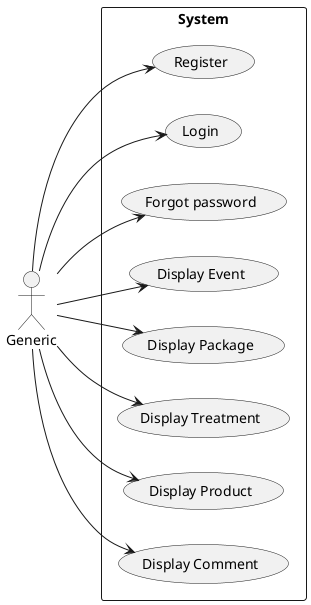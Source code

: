 @startuml
left to right direction
actor "Generic"


rectangle System{
	Generic -down-> (Register)
	Generic -down-> (Login)
	Generic -down-> (Forgot password)
	Generic -down-> (Display Event)
	Generic -down-> (Display Package)
	Generic -down-> (Display Treatment)
	Generic -down-> (Display Product)
	Generic -down-> (Display Comment)
}
@enduml
